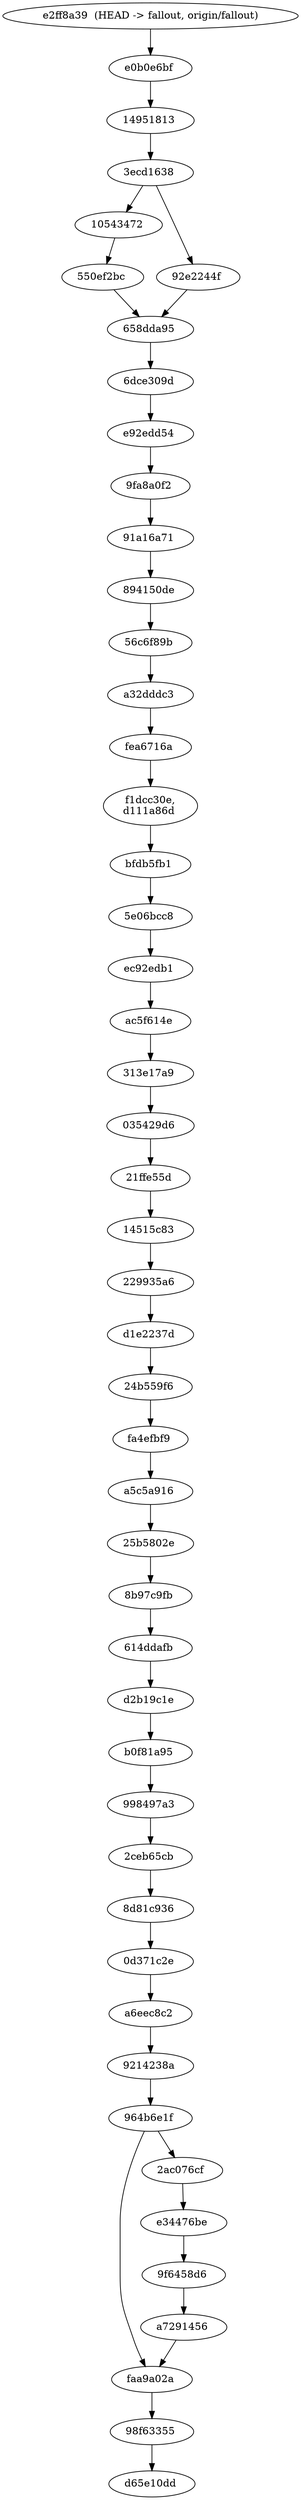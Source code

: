 digraph G {
  name="git-dot-50"
"e2ff8a3955032d62162b8ca850e38b55f7fa0206" [label="e2ff8a39  (HEAD -> fallout, origin/fallout)"];
"e2ff8a3955032d62162b8ca850e38b55f7fa0206" -> "e0b0e6bfdc67c8aa9317ab2dfadf37d25a1dc744"
"e0b0e6bfdc67c8aa9317ab2dfadf37d25a1dc744" [label="e0b0e6bf "];
"e0b0e6bfdc67c8aa9317ab2dfadf37d25a1dc744" -> "149518130ede90833f381a96b6b7ba677ddd99f2"
"149518130ede90833f381a96b6b7ba677ddd99f2" [label="14951813 "];
"149518130ede90833f381a96b6b7ba677ddd99f2" -> "3ecd1638dc08327d1cbe42ec129e83264ec1e75e"
"3ecd1638dc08327d1cbe42ec129e83264ec1e75e" [label="3ecd1638 "];
"3ecd1638dc08327d1cbe42ec129e83264ec1e75e" -> "10543472752ee9201b101290ec929ac623595a84"
"3ecd1638dc08327d1cbe42ec129e83264ec1e75e" -> "92e2244f73efdb31b2cf81c50073338cd22d6357"
"10543472752ee9201b101290ec929ac623595a84" [label="10543472 "];
"10543472752ee9201b101290ec929ac623595a84" -> "550ef2bc4c8ead0e629725c50aaf12469f0f938f"
"550ef2bc4c8ead0e629725c50aaf12469f0f938f" [label="550ef2bc "];
"550ef2bc4c8ead0e629725c50aaf12469f0f938f" -> "658dda953725885ed1087cf9553dbb98af10eadf"
"92e2244f73efdb31b2cf81c50073338cd22d6357" [label="92e2244f "];
"92e2244f73efdb31b2cf81c50073338cd22d6357" -> "658dda953725885ed1087cf9553dbb98af10eadf"
"658dda953725885ed1087cf9553dbb98af10eadf" [label="658dda95 "];
"658dda953725885ed1087cf9553dbb98af10eadf" -> "6dce309d04582342e8a9cc067bd758eabcea5af6"
"6dce309d04582342e8a9cc067bd758eabcea5af6" [label="6dce309d "];
"6dce309d04582342e8a9cc067bd758eabcea5af6" -> "e92edd5411d6a37131b0b5a892591ea4e260826b"
"e92edd5411d6a37131b0b5a892591ea4e260826b" [label="e92edd54 "];
"e92edd5411d6a37131b0b5a892591ea4e260826b" -> "9fa8a0f24cff72d9fc050268ef7d28d02826df06"
"9fa8a0f24cff72d9fc050268ef7d28d02826df06" [label="9fa8a0f2 "];
"9fa8a0f24cff72d9fc050268ef7d28d02826df06" -> "91a16a71f5872e4b495cc7a5483a1cd59c03c5a2"
"91a16a71f5872e4b495cc7a5483a1cd59c03c5a2" [label="91a16a71 "];
"91a16a71f5872e4b495cc7a5483a1cd59c03c5a2" -> "894150de9e4eace46b51af9d4c159f49517e8e4a"
"894150de9e4eace46b51af9d4c159f49517e8e4a" [label="894150de "];
"894150de9e4eace46b51af9d4c159f49517e8e4a" -> "56c6f89bef6556e2e87727a833244345d2d52a10"
"56c6f89bef6556e2e87727a833244345d2d52a10" [label="56c6f89b "];
"56c6f89bef6556e2e87727a833244345d2d52a10" -> "a32dddc3cb8251184ae46f956b2bb7b936089c41"
"a32dddc3cb8251184ae46f956b2bb7b936089c41" [label="a32dddc3 "];
"a32dddc3cb8251184ae46f956b2bb7b936089c41" -> "fea6716ac8daa2b5f76fd3d0234fed85d14344ad"
"fea6716ac8daa2b5f76fd3d0234fed85d14344ad" [label="fea6716a "];
"fea6716ac8daa2b5f76fd3d0234fed85d14344ad" -> "f1dcc30efe035a6ec00d77cce8a1a2876c739aef"
"f1dcc30efe035a6ec00d77cce8a1a2876c739aef" [label="f1dcc30e,\nd111a86d "];
"f1dcc30efe035a6ec00d77cce8a1a2876c739aef" -> "bfdb5fb1783fa676ab8aeaf496b775f09af02c4a"
"bfdb5fb1783fa676ab8aeaf496b775f09af02c4a" [label="bfdb5fb1 "];
"bfdb5fb1783fa676ab8aeaf496b775f09af02c4a" -> "5e06bcc890fb546c6a495515fa3439c6ef09a3b1"
"5e06bcc890fb546c6a495515fa3439c6ef09a3b1" [label="5e06bcc8 "];
"5e06bcc890fb546c6a495515fa3439c6ef09a3b1" -> "ec92edb13251399ccdfd5d706a0d6e0368686399"
"ec92edb13251399ccdfd5d706a0d6e0368686399" [label="ec92edb1 "];
"ec92edb13251399ccdfd5d706a0d6e0368686399" -> "ac5f614e2c4b0e9ea367b351ab8f62a07d19f04c"
"ac5f614e2c4b0e9ea367b351ab8f62a07d19f04c" [label="ac5f614e "];
"ac5f614e2c4b0e9ea367b351ab8f62a07d19f04c" -> "313e17a952c4145eb33626a09c281797f32479ca"
"313e17a952c4145eb33626a09c281797f32479ca" [label="313e17a9 "];
"313e17a952c4145eb33626a09c281797f32479ca" -> "035429d6ea4098d6f38a17e7ca71380eb2a3415e"
"035429d6ea4098d6f38a17e7ca71380eb2a3415e" [label="035429d6 "];
"035429d6ea4098d6f38a17e7ca71380eb2a3415e" -> "21ffe55dedae305715ed4f362e9ac81270569bd8"
"21ffe55dedae305715ed4f362e9ac81270569bd8" [label="21ffe55d "];
"21ffe55dedae305715ed4f362e9ac81270569bd8" -> "14515c83e9d9248ee877c27984fe8960d6e88574"
"14515c83e9d9248ee877c27984fe8960d6e88574" [label="14515c83 "];
"14515c83e9d9248ee877c27984fe8960d6e88574" -> "229935a6e7f0be66801e4bcd1dddced15aa70c1a"
"229935a6e7f0be66801e4bcd1dddced15aa70c1a" [label="229935a6 "];
"229935a6e7f0be66801e4bcd1dddced15aa70c1a" -> "d1e2237d2b27eec300bea14846e3f557ebfac13f"
"d1e2237d2b27eec300bea14846e3f557ebfac13f" [label="d1e2237d "];
"d1e2237d2b27eec300bea14846e3f557ebfac13f" -> "24b559f614bfa9a08039dfa88317e332e839c187"
"24b559f614bfa9a08039dfa88317e332e839c187" [label="24b559f6 "];
"24b559f614bfa9a08039dfa88317e332e839c187" -> "fa4efbf9c8457ea8904cf8f1e99506532bb2c01b"
"fa4efbf9c8457ea8904cf8f1e99506532bb2c01b" [label="fa4efbf9 "];
"fa4efbf9c8457ea8904cf8f1e99506532bb2c01b" -> "a5c5a916b5cebc6aa31acdbad004579c099868bb"
"a5c5a916b5cebc6aa31acdbad004579c099868bb" [label="a5c5a916 "];
"a5c5a916b5cebc6aa31acdbad004579c099868bb" -> "25b5802e532dd08890f47f52f3e949bf1d325ff3"
"25b5802e532dd08890f47f52f3e949bf1d325ff3" [label="25b5802e "];
"25b5802e532dd08890f47f52f3e949bf1d325ff3" -> "8b97c9fb45dd0e3475bc7801f0f61c6d5029ebc3"
"8b97c9fb45dd0e3475bc7801f0f61c6d5029ebc3" [label="8b97c9fb "];
"8b97c9fb45dd0e3475bc7801f0f61c6d5029ebc3" -> "614ddafb62e8aa53d9d1f64969d50a82c7a61e37"
"614ddafb62e8aa53d9d1f64969d50a82c7a61e37" [label="614ddafb "];
"614ddafb62e8aa53d9d1f64969d50a82c7a61e37" -> "d2b19c1e46ab1daaa6d81091ee62aecd1c8bb167"
"d2b19c1e46ab1daaa6d81091ee62aecd1c8bb167" [label="d2b19c1e "];
"d2b19c1e46ab1daaa6d81091ee62aecd1c8bb167" -> "b0f81a95fdbb1f575632cab8b8ba7a36b1c3fa75"
"b0f81a95fdbb1f575632cab8b8ba7a36b1c3fa75" [label="b0f81a95 "];
"b0f81a95fdbb1f575632cab8b8ba7a36b1c3fa75" -> "998497a31de0e0ab0d844dfc764e39c950eff6c8"
"998497a31de0e0ab0d844dfc764e39c950eff6c8" [label="998497a3 "];
"998497a31de0e0ab0d844dfc764e39c950eff6c8" -> "2ceb65cb356997905d555a7aaeed257e2052aa7e"
"2ceb65cb356997905d555a7aaeed257e2052aa7e" [label="2ceb65cb "];
"2ceb65cb356997905d555a7aaeed257e2052aa7e" -> "8d81c9366418fad586dd2e8420519fea5b24e8d1"
"8d81c9366418fad586dd2e8420519fea5b24e8d1" [label="8d81c936 "];
"8d81c9366418fad586dd2e8420519fea5b24e8d1" -> "0d371c2ea7e03d622dbce4f61c7e20155fe6fcdb"
"0d371c2ea7e03d622dbce4f61c7e20155fe6fcdb" [label="0d371c2e "];
"0d371c2ea7e03d622dbce4f61c7e20155fe6fcdb" -> "a6eec8c2b637997d51408c71f349df8cadb30ae5"
"a6eec8c2b637997d51408c71f349df8cadb30ae5" [label="a6eec8c2 "];
"a6eec8c2b637997d51408c71f349df8cadb30ae5" -> "9214238a8c6a780973d3c2cf1970902d175a021b"
"9214238a8c6a780973d3c2cf1970902d175a021b" [label="9214238a "];
"9214238a8c6a780973d3c2cf1970902d175a021b" -> "964b6e1fd94a9004ad5e5eba319cc1309ea141dd"
"964b6e1fd94a9004ad5e5eba319cc1309ea141dd" [label="964b6e1f "];
"964b6e1fd94a9004ad5e5eba319cc1309ea141dd" -> "faa9a02a8c1fe3971cdf750da93e4daf9a3f03f7"
"964b6e1fd94a9004ad5e5eba319cc1309ea141dd" -> "2ac076cf9735d336741a457603f6da719fcc9389"
"2ac076cf9735d336741a457603f6da719fcc9389" [label="2ac076cf "];
"2ac076cf9735d336741a457603f6da719fcc9389" -> "e34476be34116ec3ecf6d48a35ed76868c411c14"
"e34476be34116ec3ecf6d48a35ed76868c411c14" [label="e34476be "];
"e34476be34116ec3ecf6d48a35ed76868c411c14" -> "9f6458d6ff5f27d6f03fab16a256a382bbb7f154"
"9f6458d6ff5f27d6f03fab16a256a382bbb7f154" [label="9f6458d6 "];
"9f6458d6ff5f27d6f03fab16a256a382bbb7f154" -> "a729145669e991863ab0efcffd7d93c0e9ef2e6b"
"a729145669e991863ab0efcffd7d93c0e9ef2e6b" [label="a7291456 "];
"a729145669e991863ab0efcffd7d93c0e9ef2e6b" -> "faa9a02a8c1fe3971cdf750da93e4daf9a3f03f7"
"faa9a02a8c1fe3971cdf750da93e4daf9a3f03f7" [label="faa9a02a "];
"faa9a02a8c1fe3971cdf750da93e4daf9a3f03f7" -> "98f633559c121b86821b12a6acf418a4b55d5061"
"98f633559c121b86821b12a6acf418a4b55d5061" [label="98f63355 "];
"98f633559c121b86821b12a6acf418a4b55d5061" -> "d65e10dd581f631dfbfc9486daf6d7593b79c7a4"
"d65e10dd581f631dfbfc9486daf6d7593b79c7a4" [label="d65e10dd "];
}
